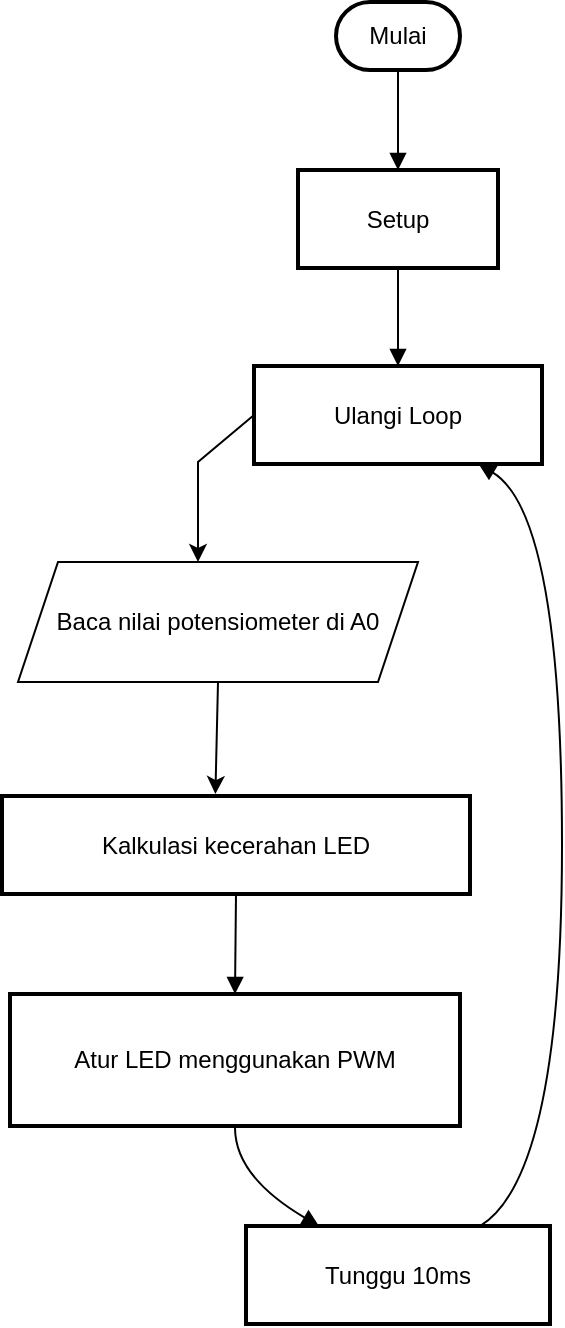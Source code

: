 <mxfile version="24.7.17">
  <diagram name="Page-1" id="E7IVIjNaZEyb_2pa9vus">
    <mxGraphModel dx="794" dy="446" grid="1" gridSize="10" guides="1" tooltips="1" connect="1" arrows="1" fold="1" page="1" pageScale="1" pageWidth="827" pageHeight="1169" math="0" shadow="0">
      <root>
        <mxCell id="0" />
        <mxCell id="1" parent="0" />
        <mxCell id="3_ii5RLycROyvTj4CnVb-1" value="Mulai" style="rounded=1;whiteSpace=wrap;arcSize=50;strokeWidth=2;" vertex="1" parent="1">
          <mxGeometry x="199" y="20" width="62" height="34" as="geometry" />
        </mxCell>
        <mxCell id="3_ii5RLycROyvTj4CnVb-2" value="Setup" style="whiteSpace=wrap;strokeWidth=2;" vertex="1" parent="1">
          <mxGeometry x="180" y="104" width="100" height="49" as="geometry" />
        </mxCell>
        <mxCell id="3_ii5RLycROyvTj4CnVb-3" value="Ulangi Loop" style="whiteSpace=wrap;strokeWidth=2;" vertex="1" parent="1">
          <mxGeometry x="158" y="202" width="144" height="49" as="geometry" />
        </mxCell>
        <mxCell id="3_ii5RLycROyvTj4CnVb-5" value="Kalkulasi kecerahan LED" style="whiteSpace=wrap;strokeWidth=2;" vertex="1" parent="1">
          <mxGeometry x="32" y="417" width="234" height="49" as="geometry" />
        </mxCell>
        <mxCell id="3_ii5RLycROyvTj4CnVb-6" value="Atur LED menggunakan PWM" style="whiteSpace=wrap;strokeWidth=2;" vertex="1" parent="1">
          <mxGeometry x="36" y="516" width="225" height="66" as="geometry" />
        </mxCell>
        <mxCell id="3_ii5RLycROyvTj4CnVb-7" value="Tunggu 10ms" style="whiteSpace=wrap;strokeWidth=2;" vertex="1" parent="1">
          <mxGeometry x="154" y="632" width="152" height="49" as="geometry" />
        </mxCell>
        <mxCell id="3_ii5RLycROyvTj4CnVb-8" value="" style="curved=1;startArrow=none;endArrow=block;exitX=0.5;exitY=0.99;entryX=0.5;entryY=-0.01;rounded=0;" edge="1" parent="1" source="3_ii5RLycROyvTj4CnVb-1" target="3_ii5RLycROyvTj4CnVb-2">
          <mxGeometry relative="1" as="geometry">
            <Array as="points" />
          </mxGeometry>
        </mxCell>
        <mxCell id="3_ii5RLycROyvTj4CnVb-9" value="" style="curved=1;startArrow=none;endArrow=block;exitX=0.5;exitY=0.99;entryX=0.5;entryY=0.01;rounded=0;" edge="1" parent="1" source="3_ii5RLycROyvTj4CnVb-2" target="3_ii5RLycROyvTj4CnVb-3">
          <mxGeometry relative="1" as="geometry">
            <Array as="points" />
          </mxGeometry>
        </mxCell>
        <mxCell id="3_ii5RLycROyvTj4CnVb-12" value="" style="curved=1;startArrow=none;endArrow=block;exitX=0.5;exitY=1;entryX=0.5;entryY=0;rounded=0;" edge="1" parent="1" source="3_ii5RLycROyvTj4CnVb-5" target="3_ii5RLycROyvTj4CnVb-6">
          <mxGeometry relative="1" as="geometry">
            <Array as="points" />
          </mxGeometry>
        </mxCell>
        <mxCell id="3_ii5RLycROyvTj4CnVb-13" value="" style="curved=1;startArrow=none;endArrow=block;exitX=0.5;exitY=1;entryX=0.24;entryY=0;rounded=0;" edge="1" parent="1" source="3_ii5RLycROyvTj4CnVb-6" target="3_ii5RLycROyvTj4CnVb-7">
          <mxGeometry relative="1" as="geometry">
            <Array as="points">
              <mxPoint x="148" y="607" />
            </Array>
          </mxGeometry>
        </mxCell>
        <mxCell id="3_ii5RLycROyvTj4CnVb-14" value="" style="curved=1;startArrow=none;endArrow=block;exitX=0.77;exitY=0;entryX=0.78;entryY=1;rounded=0;" edge="1" parent="1" source="3_ii5RLycROyvTj4CnVb-7" target="3_ii5RLycROyvTj4CnVb-3">
          <mxGeometry relative="1" as="geometry">
            <Array as="points">
              <mxPoint x="312" y="607" />
              <mxPoint x="312" y="276" />
            </Array>
          </mxGeometry>
        </mxCell>
        <mxCell id="3_ii5RLycROyvTj4CnVb-15" value="Baca nilai potensiometer di A0" style="shape=parallelogram;perimeter=parallelogramPerimeter;whiteSpace=wrap;html=1;fixedSize=1;" vertex="1" parent="1">
          <mxGeometry x="40" y="300" width="200" height="60" as="geometry" />
        </mxCell>
        <mxCell id="3_ii5RLycROyvTj4CnVb-16" value="" style="endArrow=classic;html=1;rounded=0;entryX=0.45;entryY=0;entryDx=0;entryDy=0;entryPerimeter=0;exitX=0;exitY=0.5;exitDx=0;exitDy=0;" edge="1" parent="1" source="3_ii5RLycROyvTj4CnVb-3" target="3_ii5RLycROyvTj4CnVb-15">
          <mxGeometry width="50" height="50" relative="1" as="geometry">
            <mxPoint x="100" y="270" as="sourcePoint" />
            <mxPoint x="150" y="220" as="targetPoint" />
            <Array as="points">
              <mxPoint x="130" y="250" />
            </Array>
          </mxGeometry>
        </mxCell>
        <mxCell id="3_ii5RLycROyvTj4CnVb-17" value="" style="endArrow=classic;html=1;rounded=0;exitX=0.5;exitY=1;exitDx=0;exitDy=0;entryX=0.456;entryY=-0.02;entryDx=0;entryDy=0;entryPerimeter=0;" edge="1" parent="1" source="3_ii5RLycROyvTj4CnVb-15" target="3_ii5RLycROyvTj4CnVb-5">
          <mxGeometry width="50" height="50" relative="1" as="geometry">
            <mxPoint x="115" y="400" as="sourcePoint" />
            <mxPoint x="150" y="410" as="targetPoint" />
          </mxGeometry>
        </mxCell>
      </root>
    </mxGraphModel>
  </diagram>
</mxfile>
